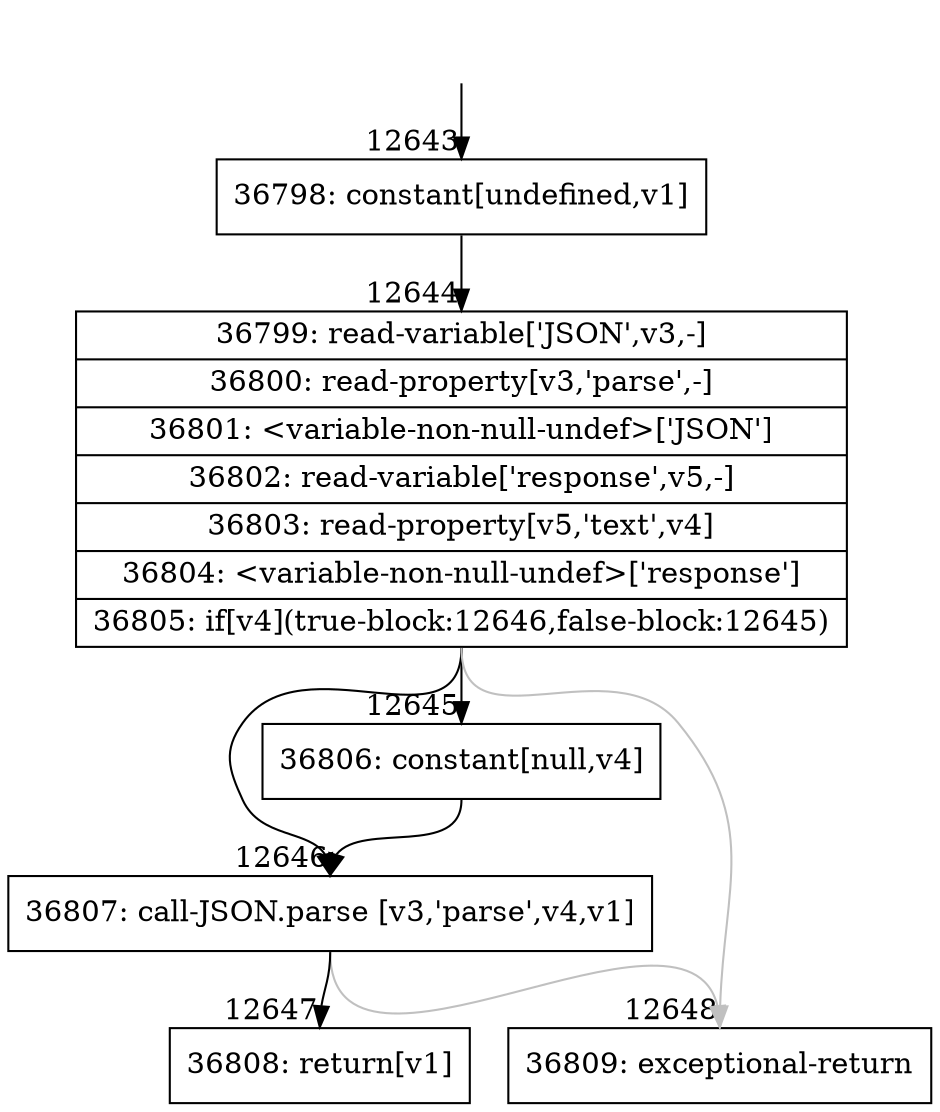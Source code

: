 digraph {
rankdir="TD"
BB_entry926[shape=none,label=""];
BB_entry926 -> BB12643 [tailport=s, headport=n, headlabel="    12643"]
BB12643 [shape=record label="{36798: constant[undefined,v1]}" ] 
BB12643 -> BB12644 [tailport=s, headport=n, headlabel="      12644"]
BB12644 [shape=record label="{36799: read-variable['JSON',v3,-]|36800: read-property[v3,'parse',-]|36801: \<variable-non-null-undef\>['JSON']|36802: read-variable['response',v5,-]|36803: read-property[v5,'text',v4]|36804: \<variable-non-null-undef\>['response']|36805: if[v4](true-block:12646,false-block:12645)}" ] 
BB12644 -> BB12646 [tailport=s, headport=n, headlabel="      12646"]
BB12644 -> BB12645 [tailport=s, headport=n, headlabel="      12645"]
BB12644 -> BB12648 [tailport=s, headport=n, color=gray, headlabel="      12648"]
BB12645 [shape=record label="{36806: constant[null,v4]}" ] 
BB12645 -> BB12646 [tailport=s, headport=n]
BB12646 [shape=record label="{36807: call-JSON.parse [v3,'parse',v4,v1]}" ] 
BB12646 -> BB12647 [tailport=s, headport=n, headlabel="      12647"]
BB12646 -> BB12648 [tailport=s, headport=n, color=gray]
BB12647 [shape=record label="{36808: return[v1]}" ] 
BB12648 [shape=record label="{36809: exceptional-return}" ] 
//#$~ 17759
}
